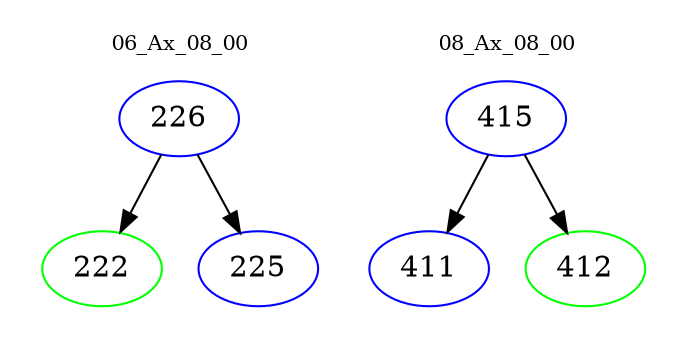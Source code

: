digraph{
subgraph cluster_0 {
color = white
label = "06_Ax_08_00";
fontsize=10;
T0_226 [label="226", color="blue"]
T0_226 -> T0_222 [color="black"]
T0_222 [label="222", color="green"]
T0_226 -> T0_225 [color="black"]
T0_225 [label="225", color="blue"]
}
subgraph cluster_1 {
color = white
label = "08_Ax_08_00";
fontsize=10;
T1_415 [label="415", color="blue"]
T1_415 -> T1_411 [color="black"]
T1_411 [label="411", color="blue"]
T1_415 -> T1_412 [color="black"]
T1_412 [label="412", color="green"]
}
}
